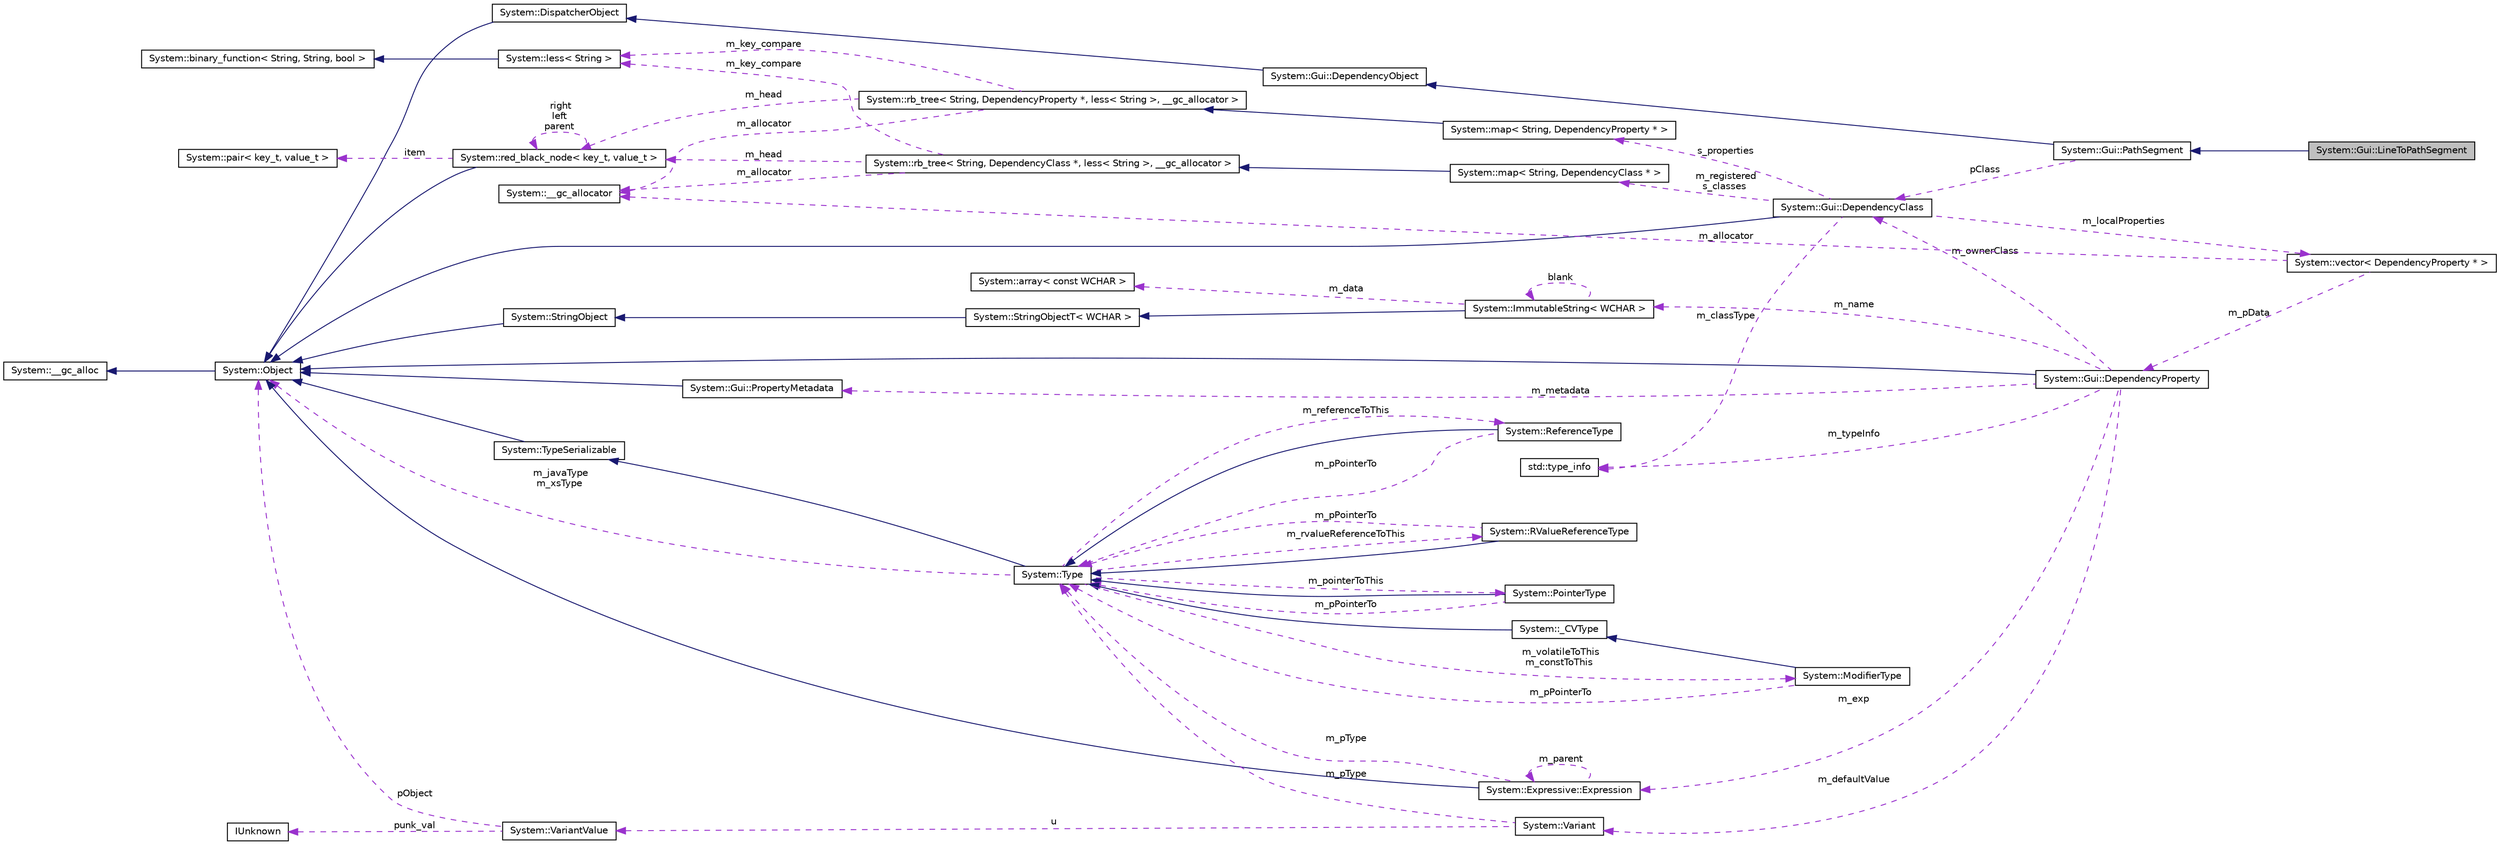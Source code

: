 digraph G
{
  edge [fontname="Helvetica",fontsize="10",labelfontname="Helvetica",labelfontsize="10"];
  node [fontname="Helvetica",fontsize="10",shape=record];
  rankdir="LR";
  Node1 [label="System::Gui::LineToPathSegment",height=0.2,width=0.4,color="black", fillcolor="grey75", style="filled" fontcolor="black"];
  Node2 -> Node1 [dir="back",color="midnightblue",fontsize="10",style="solid",fontname="Helvetica"];
  Node2 [label="System::Gui::PathSegment",height=0.2,width=0.4,color="black", fillcolor="white", style="filled",URL="$class_system_1_1_gui_1_1_path_segment.html"];
  Node3 -> Node2 [dir="back",color="midnightblue",fontsize="10",style="solid",fontname="Helvetica"];
  Node3 [label="System::Gui::DependencyObject",height=0.2,width=0.4,color="black", fillcolor="white", style="filled",URL="$class_system_1_1_gui_1_1_dependency_object.html"];
  Node4 -> Node3 [dir="back",color="midnightblue",fontsize="10",style="solid",fontname="Helvetica"];
  Node4 [label="System::DispatcherObject",height=0.2,width=0.4,color="black", fillcolor="white", style="filled",URL="$class_system_1_1_dispatcher_object.html"];
  Node5 -> Node4 [dir="back",color="midnightblue",fontsize="10",style="solid",fontname="Helvetica"];
  Node5 [label="System::Object",height=0.2,width=0.4,color="black", fillcolor="white", style="filled",URL="$class_system_1_1_object.html"];
  Node6 -> Node5 [dir="back",color="midnightblue",fontsize="10",style="solid",fontname="Helvetica"];
  Node6 [label="System::__gc_alloc",height=0.2,width=0.4,color="black", fillcolor="white", style="filled",URL="$class_system_1_1____gc__alloc.html"];
  Node7 -> Node2 [dir="back",color="darkorchid3",fontsize="10",style="dashed",label=" pClass" ,fontname="Helvetica"];
  Node7 [label="System::Gui::DependencyClass",height=0.2,width=0.4,color="black", fillcolor="white", style="filled",URL="$class_system_1_1_gui_1_1_dependency_class.html"];
  Node5 -> Node7 [dir="back",color="midnightblue",fontsize="10",style="solid",fontname="Helvetica"];
  Node8 -> Node7 [dir="back",color="darkorchid3",fontsize="10",style="dashed",label=" m_registered\ns_classes" ,fontname="Helvetica"];
  Node8 [label="System::map\< String, DependencyClass * \>",height=0.2,width=0.4,color="black", fillcolor="white", style="filled",URL="$class_system_1_1map.html"];
  Node9 -> Node8 [dir="back",color="midnightblue",fontsize="10",style="solid",fontname="Helvetica"];
  Node9 [label="System::rb_tree\< String, DependencyClass *, less\< String \>, __gc_allocator \>",height=0.2,width=0.4,color="black", fillcolor="white", style="filled",URL="$class_system_1_1rb__tree.html"];
  Node10 -> Node9 [dir="back",color="darkorchid3",fontsize="10",style="dashed",label=" m_allocator" ,fontname="Helvetica"];
  Node10 [label="System::__gc_allocator",height=0.2,width=0.4,color="black", fillcolor="white", style="filled",URL="$class_system_1_1____gc__allocator.html"];
  Node11 -> Node9 [dir="back",color="darkorchid3",fontsize="10",style="dashed",label=" m_key_compare" ,fontname="Helvetica"];
  Node11 [label="System::less\< String \>",height=0.2,width=0.4,color="black", fillcolor="white", style="filled",URL="$class_system_1_1less_3_01_string_01_4.html"];
  Node12 -> Node11 [dir="back",color="midnightblue",fontsize="10",style="solid",fontname="Helvetica"];
  Node12 [label="System::binary_function\< String, String, bool \>",height=0.2,width=0.4,color="black", fillcolor="white", style="filled",URL="$class_system_1_1binary__function.html"];
  Node13 -> Node9 [dir="back",color="darkorchid3",fontsize="10",style="dashed",label=" m_head" ,fontname="Helvetica"];
  Node13 [label="System::red_black_node\< key_t, value_t \>",height=0.2,width=0.4,color="black", fillcolor="white", style="filled",URL="$class_system_1_1red__black__node.html"];
  Node5 -> Node13 [dir="back",color="midnightblue",fontsize="10",style="solid",fontname="Helvetica"];
  Node13 -> Node13 [dir="back",color="darkorchid3",fontsize="10",style="dashed",label=" right\nleft\nparent" ,fontname="Helvetica"];
  Node14 -> Node13 [dir="back",color="darkorchid3",fontsize="10",style="dashed",label=" item" ,fontname="Helvetica"];
  Node14 [label="System::pair\< key_t, value_t \>",height=0.2,width=0.4,color="black", fillcolor="white", style="filled",URL="$class_system_1_1pair.html"];
  Node15 -> Node7 [dir="back",color="darkorchid3",fontsize="10",style="dashed",label=" m_localProperties" ,fontname="Helvetica"];
  Node15 [label="System::vector\< DependencyProperty * \>",height=0.2,width=0.4,color="black", fillcolor="white", style="filled",URL="$class_system_1_1vector.html"];
  Node16 -> Node15 [dir="back",color="darkorchid3",fontsize="10",style="dashed",label=" m_pData" ,fontname="Helvetica"];
  Node16 [label="System::Gui::DependencyProperty",height=0.2,width=0.4,color="black", fillcolor="white", style="filled",URL="$class_system_1_1_gui_1_1_dependency_property.html"];
  Node5 -> Node16 [dir="back",color="midnightblue",fontsize="10",style="solid",fontname="Helvetica"];
  Node7 -> Node16 [dir="back",color="darkorchid3",fontsize="10",style="dashed",label=" m_ownerClass" ,fontname="Helvetica"];
  Node17 -> Node16 [dir="back",color="darkorchid3",fontsize="10",style="dashed",label=" m_metadata" ,fontname="Helvetica"];
  Node17 [label="System::Gui::PropertyMetadata",height=0.2,width=0.4,color="black", fillcolor="white", style="filled",URL="$class_system_1_1_gui_1_1_property_metadata.html"];
  Node5 -> Node17 [dir="back",color="midnightblue",fontsize="10",style="solid",fontname="Helvetica"];
  Node18 -> Node16 [dir="back",color="darkorchid3",fontsize="10",style="dashed",label=" m_defaultValue" ,fontname="Helvetica"];
  Node18 [label="System::Variant",height=0.2,width=0.4,color="black", fillcolor="white", style="filled",URL="$class_system_1_1_variant.html"];
  Node19 -> Node18 [dir="back",color="darkorchid3",fontsize="10",style="dashed",label=" m_pType" ,fontname="Helvetica"];
  Node19 [label="System::Type",height=0.2,width=0.4,color="black", fillcolor="white", style="filled",URL="$class_system_1_1_type.html"];
  Node20 -> Node19 [dir="back",color="midnightblue",fontsize="10",style="solid",fontname="Helvetica"];
  Node20 [label="System::TypeSerializable",height=0.2,width=0.4,color="black", fillcolor="white", style="filled",URL="$class_system_1_1_type_serializable.html"];
  Node5 -> Node20 [dir="back",color="midnightblue",fontsize="10",style="solid",fontname="Helvetica"];
  Node21 -> Node19 [dir="back",color="darkorchid3",fontsize="10",style="dashed",label=" m_pointerToThis" ,fontname="Helvetica"];
  Node21 [label="System::PointerType",height=0.2,width=0.4,color="black", fillcolor="white", style="filled",URL="$class_system_1_1_pointer_type.html"];
  Node19 -> Node21 [dir="back",color="midnightblue",fontsize="10",style="solid",fontname="Helvetica"];
  Node19 -> Node21 [dir="back",color="darkorchid3",fontsize="10",style="dashed",label=" m_pPointerTo" ,fontname="Helvetica"];
  Node22 -> Node19 [dir="back",color="darkorchid3",fontsize="10",style="dashed",label=" m_referenceToThis" ,fontname="Helvetica"];
  Node22 [label="System::ReferenceType",height=0.2,width=0.4,color="black", fillcolor="white", style="filled",URL="$class_system_1_1_reference_type.html"];
  Node19 -> Node22 [dir="back",color="midnightblue",fontsize="10",style="solid",fontname="Helvetica"];
  Node19 -> Node22 [dir="back",color="darkorchid3",fontsize="10",style="dashed",label=" m_pPointerTo" ,fontname="Helvetica"];
  Node23 -> Node19 [dir="back",color="darkorchid3",fontsize="10",style="dashed",label=" m_rvalueReferenceToThis" ,fontname="Helvetica"];
  Node23 [label="System::RValueReferenceType",height=0.2,width=0.4,color="black", fillcolor="white", style="filled",URL="$class_system_1_1_r_value_reference_type.html"];
  Node19 -> Node23 [dir="back",color="midnightblue",fontsize="10",style="solid",fontname="Helvetica"];
  Node19 -> Node23 [dir="back",color="darkorchid3",fontsize="10",style="dashed",label=" m_pPointerTo" ,fontname="Helvetica"];
  Node24 -> Node19 [dir="back",color="darkorchid3",fontsize="10",style="dashed",label=" m_volatileToThis\nm_constToThis" ,fontname="Helvetica"];
  Node24 [label="System::ModifierType",height=0.2,width=0.4,color="black", fillcolor="white", style="filled",URL="$class_system_1_1_modifier_type.html"];
  Node25 -> Node24 [dir="back",color="midnightblue",fontsize="10",style="solid",fontname="Helvetica"];
  Node25 [label="System::_CVType",height=0.2,width=0.4,color="black", fillcolor="white", style="filled",URL="$class_system_1_1___c_v_type.html"];
  Node19 -> Node25 [dir="back",color="midnightblue",fontsize="10",style="solid",fontname="Helvetica"];
  Node19 -> Node24 [dir="back",color="darkorchid3",fontsize="10",style="dashed",label=" m_pPointerTo" ,fontname="Helvetica"];
  Node5 -> Node19 [dir="back",color="darkorchid3",fontsize="10",style="dashed",label=" m_javaType\nm_xsType" ,fontname="Helvetica"];
  Node26 -> Node18 [dir="back",color="darkorchid3",fontsize="10",style="dashed",label=" u" ,fontname="Helvetica"];
  Node26 [label="System::VariantValue",height=0.2,width=0.4,color="black", fillcolor="white", style="filled",URL="$union_system_1_1_variant_value.html"];
  Node27 -> Node26 [dir="back",color="darkorchid3",fontsize="10",style="dashed",label=" punk_val" ,fontname="Helvetica"];
  Node27 [label="IUnknown",height=0.2,width=0.4,color="black", fillcolor="white", style="filled",URL="$struct_i_unknown.html"];
  Node5 -> Node26 [dir="back",color="darkorchid3",fontsize="10",style="dashed",label=" pObject" ,fontname="Helvetica"];
  Node28 -> Node16 [dir="back",color="darkorchid3",fontsize="10",style="dashed",label=" m_typeInfo" ,fontname="Helvetica"];
  Node28 [label="std::type_info",height=0.2,width=0.4,color="black", fillcolor="white", style="filled",URL="$classstd_1_1type__info.html",tooltip="Part of RTTI."];
  Node29 -> Node16 [dir="back",color="darkorchid3",fontsize="10",style="dashed",label=" m_exp" ,fontname="Helvetica"];
  Node29 [label="System::Expressive::Expression",height=0.2,width=0.4,color="black", fillcolor="white", style="filled",URL="$class_system_1_1_expressive_1_1_expression.html"];
  Node5 -> Node29 [dir="back",color="midnightblue",fontsize="10",style="solid",fontname="Helvetica"];
  Node19 -> Node29 [dir="back",color="darkorchid3",fontsize="10",style="dashed",label=" m_pType" ,fontname="Helvetica"];
  Node29 -> Node29 [dir="back",color="darkorchid3",fontsize="10",style="dashed",label=" m_parent" ,fontname="Helvetica"];
  Node30 -> Node16 [dir="back",color="darkorchid3",fontsize="10",style="dashed",label=" m_name" ,fontname="Helvetica"];
  Node30 [label="System::ImmutableString\< WCHAR \>",height=0.2,width=0.4,color="black", fillcolor="white", style="filled",URL="$class_system_1_1_immutable_string.html"];
  Node31 -> Node30 [dir="back",color="midnightblue",fontsize="10",style="solid",fontname="Helvetica"];
  Node31 [label="System::StringObjectT\< WCHAR \>",height=0.2,width=0.4,color="black", fillcolor="white", style="filled",URL="$class_system_1_1_string_object_t.html"];
  Node32 -> Node31 [dir="back",color="midnightblue",fontsize="10",style="solid",fontname="Helvetica"];
  Node32 [label="System::StringObject",height=0.2,width=0.4,color="black", fillcolor="white", style="filled",URL="$class_system_1_1_string_object.html"];
  Node5 -> Node32 [dir="back",color="midnightblue",fontsize="10",style="solid",fontname="Helvetica"];
  Node33 -> Node30 [dir="back",color="darkorchid3",fontsize="10",style="dashed",label=" m_data" ,fontname="Helvetica"];
  Node33 [label="System::array\< const WCHAR \>",height=0.2,width=0.4,color="black", fillcolor="white", style="filled",URL="$class_system_1_1array.html"];
  Node30 -> Node30 [dir="back",color="darkorchid3",fontsize="10",style="dashed",label=" blank" ,fontname="Helvetica"];
  Node10 -> Node15 [dir="back",color="darkorchid3",fontsize="10",style="dashed",label=" m_allocator" ,fontname="Helvetica"];
  Node34 -> Node7 [dir="back",color="darkorchid3",fontsize="10",style="dashed",label=" s_properties" ,fontname="Helvetica"];
  Node34 [label="System::map\< String, DependencyProperty * \>",height=0.2,width=0.4,color="black", fillcolor="white", style="filled",URL="$class_system_1_1map.html"];
  Node35 -> Node34 [dir="back",color="midnightblue",fontsize="10",style="solid",fontname="Helvetica"];
  Node35 [label="System::rb_tree\< String, DependencyProperty *, less\< String \>, __gc_allocator \>",height=0.2,width=0.4,color="black", fillcolor="white", style="filled",URL="$class_system_1_1rb__tree.html"];
  Node10 -> Node35 [dir="back",color="darkorchid3",fontsize="10",style="dashed",label=" m_allocator" ,fontname="Helvetica"];
  Node11 -> Node35 [dir="back",color="darkorchid3",fontsize="10",style="dashed",label=" m_key_compare" ,fontname="Helvetica"];
  Node13 -> Node35 [dir="back",color="darkorchid3",fontsize="10",style="dashed",label=" m_head" ,fontname="Helvetica"];
  Node28 -> Node7 [dir="back",color="darkorchid3",fontsize="10",style="dashed",label=" m_classType" ,fontname="Helvetica"];
}
